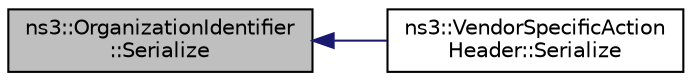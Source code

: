 digraph "ns3::OrganizationIdentifier::Serialize"
{
  edge [fontname="Helvetica",fontsize="10",labelfontname="Helvetica",labelfontsize="10"];
  node [fontname="Helvetica",fontsize="10",shape=record];
  rankdir="LR";
  Node1 [label="ns3::OrganizationIdentifier\l::Serialize",height=0.2,width=0.4,color="black", fillcolor="grey75", style="filled", fontcolor="black"];
  Node1 -> Node2 [dir="back",color="midnightblue",fontsize="10",style="solid"];
  Node2 [label="ns3::VendorSpecificAction\lHeader::Serialize",height=0.2,width=0.4,color="black", fillcolor="white", style="filled",URL="$dd/d4d/classns3_1_1VendorSpecificActionHeader.html#ad19d4c69e11cc057ad72d20099aa6b8c"];
}
